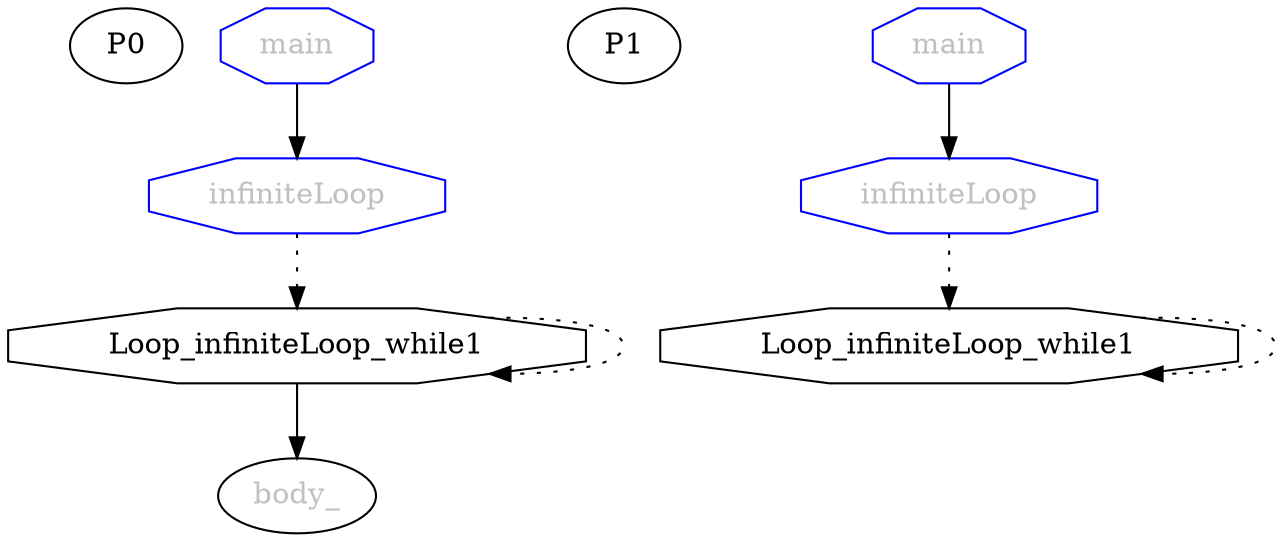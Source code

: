 digraph G{
subgraph G0{ 
side0[label = P0]
node[color = black];
Loop_infiniteLoop_while10[label = "Loop_infiniteLoop_while1",fontcolor = "black"];
body_0[label = "body_",fontcolor = "grey"];
main0[label = "main",fontcolor = "grey"];
infiniteLoop0[label = "infiniteLoop",fontcolor = "grey"];
Loop_infiniteLoop_while10[shape = "octagon",  style = "filled", fillcolor = "white"]
body_0[shape = "ellipse",  style = "filled", fillcolor = "white"]
main0[shape = "octagon", color = "blue", style = "filled", fillcolor = "white"]
infiniteLoop0[shape = "octagon", color = "blue", style = "filled", fillcolor = "white"]
infiniteLoop0->Loop_infiniteLoop_while10[style = dotted]
Loop_infiniteLoop_while10->Loop_infiniteLoop_while10[style = dotted]
Loop_infiniteLoop_while10->body_0
main0->infiniteLoop0
}
subgraph G1{ 
side1[label = P1]
node[color = black];
Loop_infiniteLoop_while11[label = "Loop_infiniteLoop_while1",fontcolor = "black"];
main1[label = "main",fontcolor = "grey"];
infiniteLoop1[label = "infiniteLoop",fontcolor = "grey"];
Loop_infiniteLoop_while11[shape = "octagon",  style = "filled", fillcolor = "white"]
main1[shape = "octagon", color = "blue", style = "filled", fillcolor = "white"]
infiniteLoop1[shape = "octagon", color = "blue", style = "filled", fillcolor = "white"]
infiniteLoop1->Loop_infiniteLoop_while11[style = dotted]
Loop_infiniteLoop_while11->Loop_infiniteLoop_while11[style = dotted]
main1->infiniteLoop1
}
}
